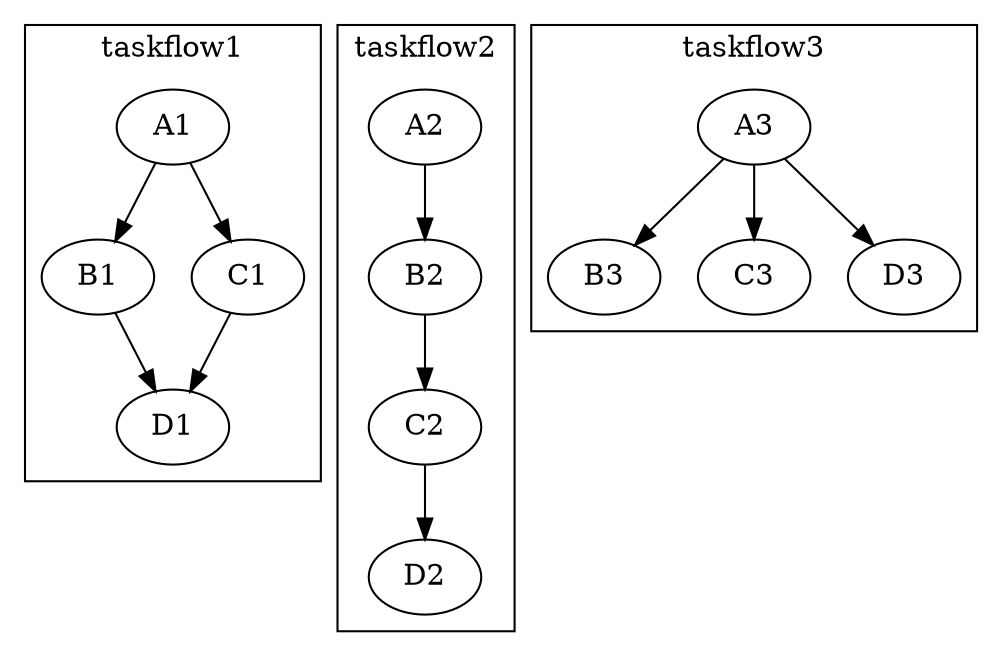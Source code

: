 digraph G {

subgraph cluster_1 {
  label = "taskflow1";
  A1->B1;
  A1->C1;
  B1->D1;
  C1->D1;
}
  
subgraph cluster_2 {
  label = "taskflow2";
  A2->B2->C2->D2;
}
  
subgraph cluster_3 {
  label = "taskflow3";
  A3->B3;
  A3->C3;
  A3->D3;
}
}

